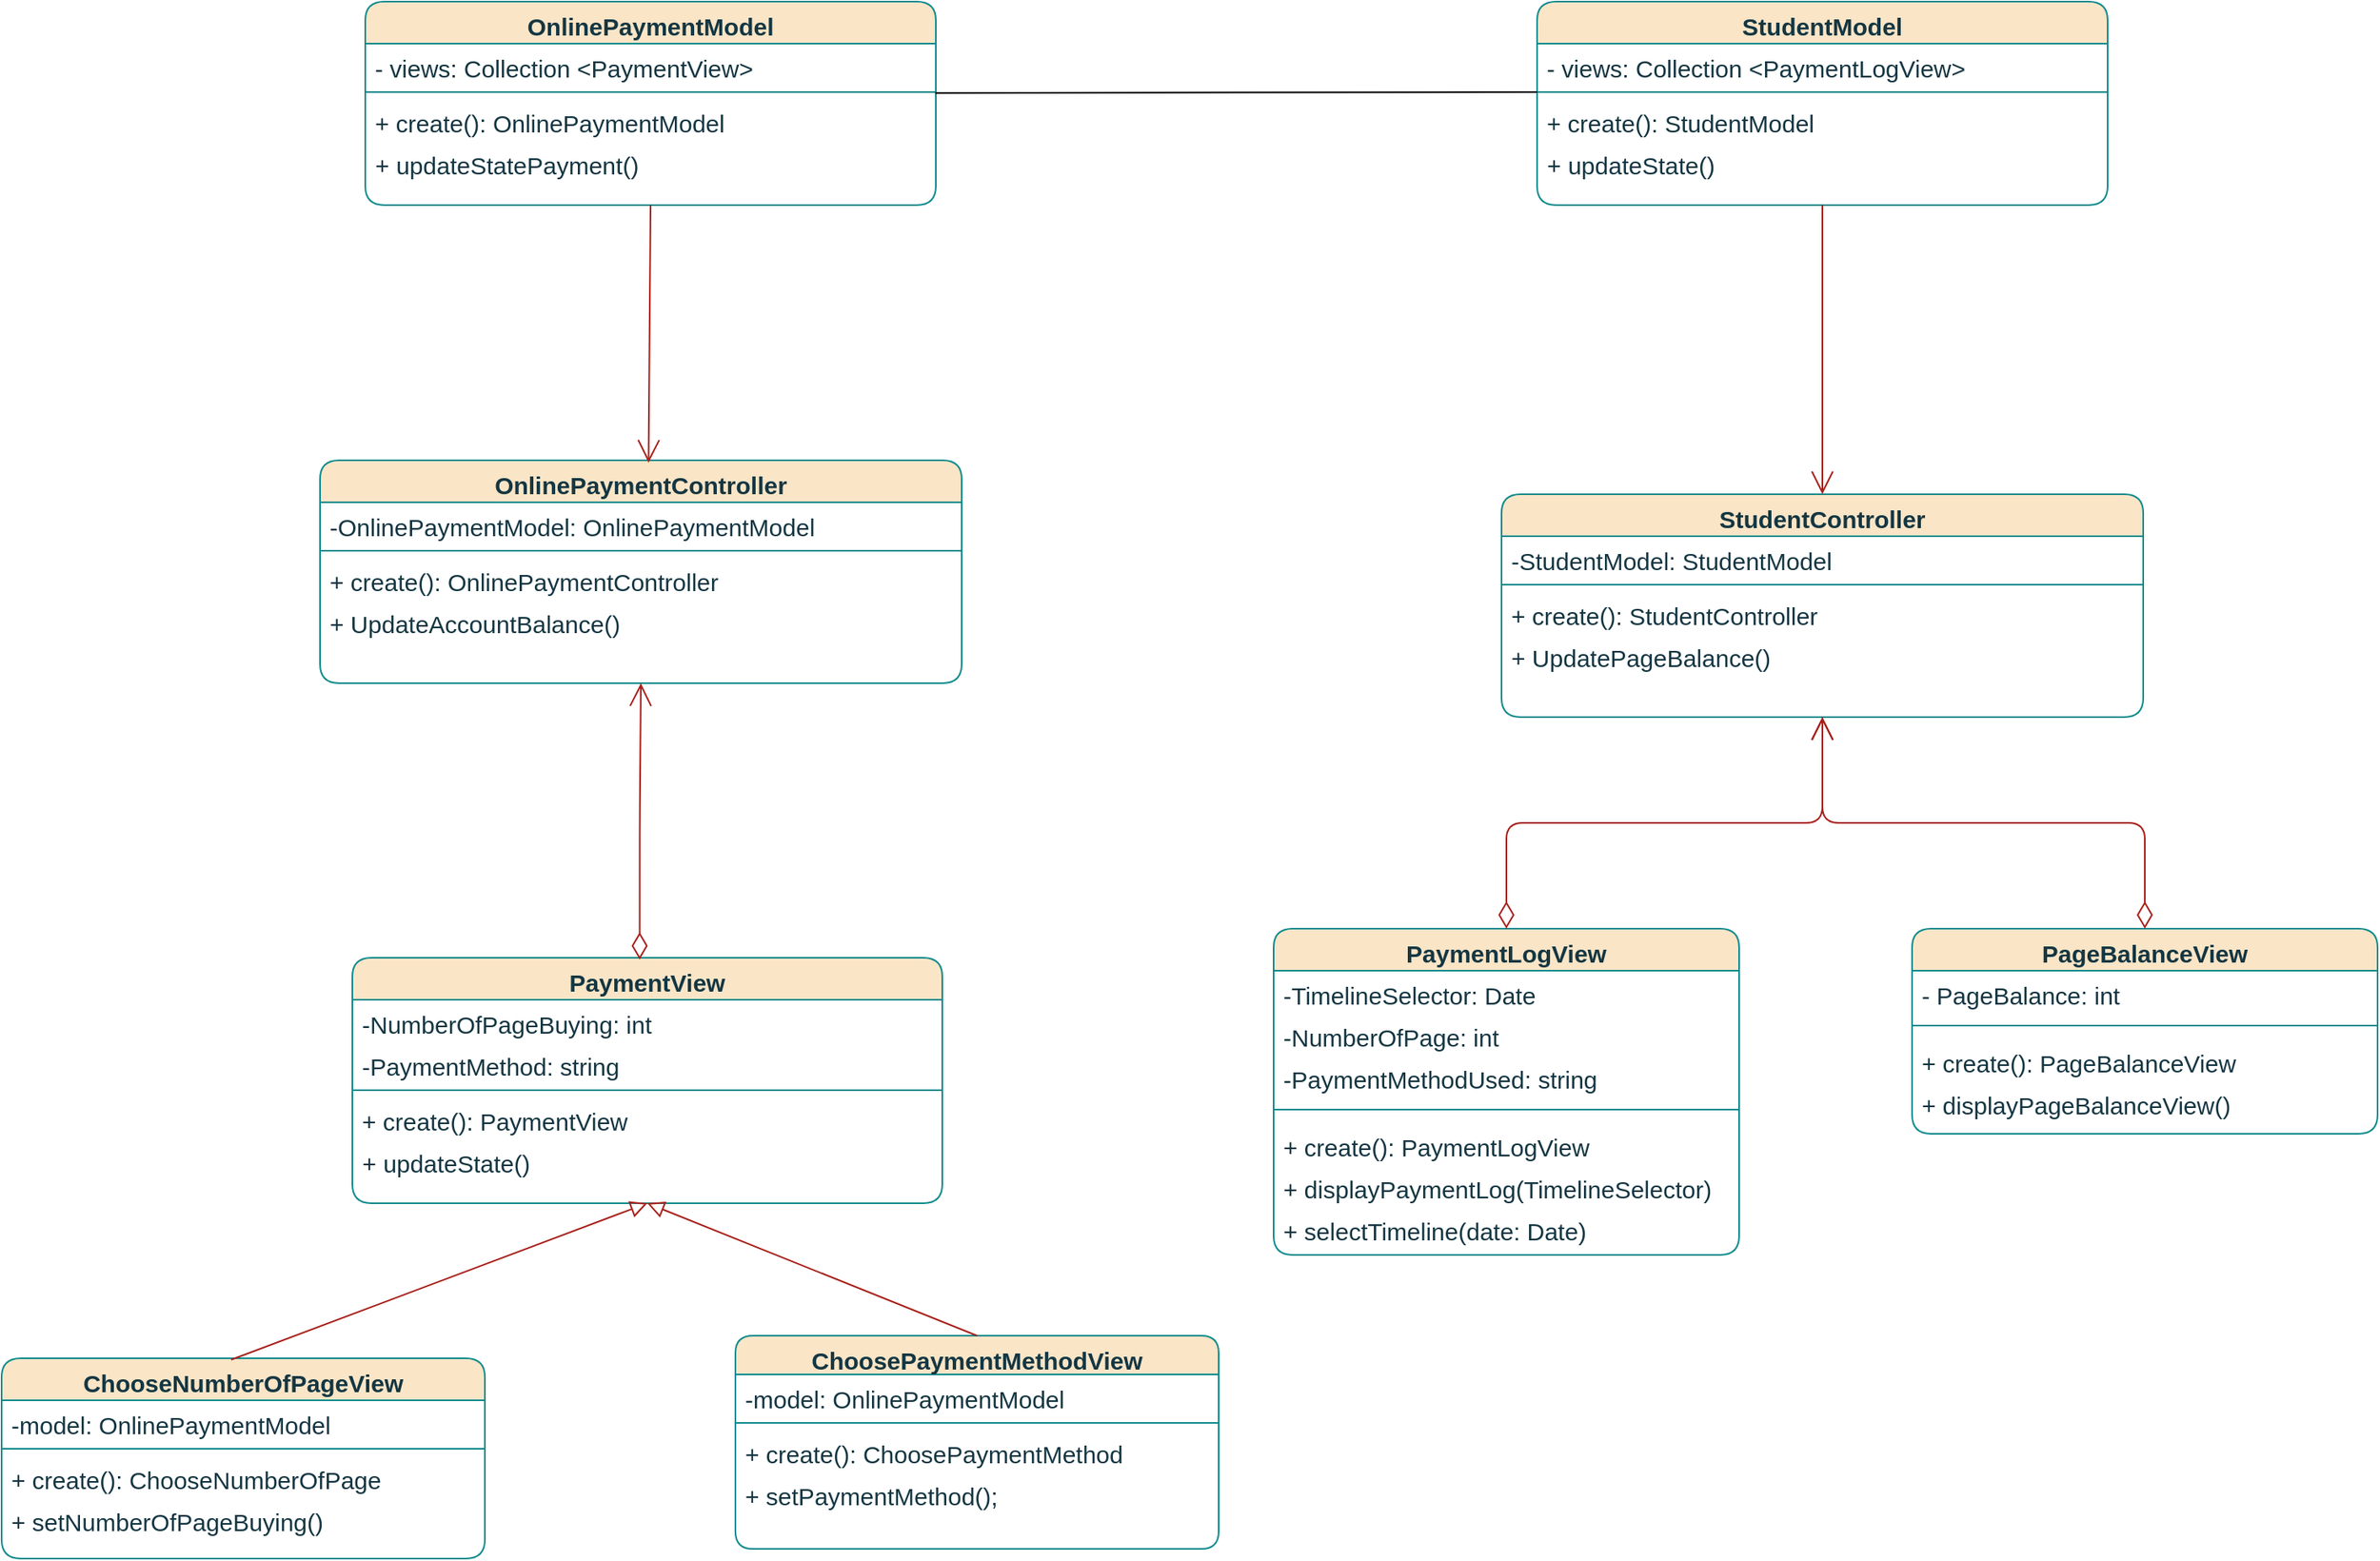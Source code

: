 <mxfile version="22.0.6" type="google">
  <diagram name="Trang-1" id="YRkLIzftzI1pAnJqtMgi">
    <mxGraphModel grid="0" page="1" gridSize="10" guides="1" tooltips="1" connect="1" arrows="1" fold="1" pageScale="1" pageWidth="827" pageHeight="1169" math="0" shadow="0">
      <root>
        <mxCell id="0" />
        <mxCell id="1" parent="0" />
        <mxCell id="pIEZG5tYGIGVXU5daji7-1" value="PaymentView" style="swimlane;fontStyle=1;align=center;verticalAlign=top;childLayout=stackLayout;horizontal=1;startSize=26;horizontalStack=0;resizeParent=1;resizeLast=0;collapsible=1;marginBottom=0;rounded=1;shadow=0;strokeWidth=1;fontSize=15;fillColor=#FAE5C7;strokeColor=#0F8B8D;labelBackgroundColor=none;fontColor=#143642;" vertex="1" parent="1">
          <mxGeometry x="-541" y="667" width="365" height="152" as="geometry">
            <mxRectangle x="230" y="140" width="160" height="26" as="alternateBounds" />
          </mxGeometry>
        </mxCell>
        <mxCell id="_G8v43Dm5oDlu6MbrGX2-8" value="-NumberOfPageBuying: int&#xa;" style="text;align=left;verticalAlign=top;spacingLeft=4;spacingRight=4;overflow=hidden;rotatable=0;points=[[0,0.5],[1,0.5]];portConstraint=eastwest;fontSize=15;rounded=1;labelBackgroundColor=none;fontColor=#143642;" vertex="1" parent="pIEZG5tYGIGVXU5daji7-1">
          <mxGeometry y="26" width="365" height="26" as="geometry" />
        </mxCell>
        <mxCell id="_G8v43Dm5oDlu6MbrGX2-7" value="-PaymentMethod: string&#xa;" style="text;align=left;verticalAlign=top;spacingLeft=4;spacingRight=4;overflow=hidden;rotatable=0;points=[[0,0.5],[1,0.5]];portConstraint=eastwest;fontSize=15;rounded=1;labelBackgroundColor=none;fontColor=#143642;" vertex="1" parent="pIEZG5tYGIGVXU5daji7-1">
          <mxGeometry y="52" width="365" height="26" as="geometry" />
        </mxCell>
        <mxCell id="pIEZG5tYGIGVXU5daji7-5" value="" style="line;html=1;strokeWidth=1;align=left;verticalAlign=middle;spacingTop=-1;spacingLeft=3;spacingRight=3;rotatable=0;labelPosition=right;points=[];portConstraint=eastwest;fontSize=15;rounded=1;labelBackgroundColor=none;fillColor=#FAE5C7;strokeColor=#0F8B8D;fontColor=#143642;" vertex="1" parent="pIEZG5tYGIGVXU5daji7-1">
          <mxGeometry y="78" width="365" height="8" as="geometry" />
        </mxCell>
        <mxCell id="pIEZG5tYGIGVXU5daji7-63" value="+ create(): PaymentView" style="text;align=left;verticalAlign=top;spacingLeft=4;spacingRight=4;overflow=hidden;rotatable=0;points=[[0,0.5],[1,0.5]];portConstraint=eastwest;fontSize=15;rounded=1;labelBackgroundColor=none;fontColor=#143642;" vertex="1" parent="pIEZG5tYGIGVXU5daji7-1">
          <mxGeometry y="86" width="365" height="26" as="geometry" />
        </mxCell>
        <mxCell id="pIEZG5tYGIGVXU5daji7-64" value="&amp;nbsp;+ updateState()" style="text;whiteSpace=wrap;html=1;fontSize=15;rounded=1;labelBackgroundColor=none;fontColor=#143642;" vertex="1" parent="pIEZG5tYGIGVXU5daji7-1">
          <mxGeometry y="112" width="365" height="40" as="geometry" />
        </mxCell>
        <mxCell id="pIEZG5tYGIGVXU5daji7-18" value="StudentController" style="swimlane;fontStyle=1;align=center;verticalAlign=top;childLayout=stackLayout;horizontal=1;startSize=26;horizontalStack=0;resizeParent=1;resizeLast=0;collapsible=1;marginBottom=0;rounded=1;shadow=0;strokeWidth=1;fontSize=15;fillColor=#FAE5C7;strokeColor=#0F8B8D;labelBackgroundColor=none;fontColor=#143642;" vertex="1" parent="1">
          <mxGeometry x="170" y="380" width="397" height="138" as="geometry">
            <mxRectangle x="550" y="140" width="160" height="26" as="alternateBounds" />
          </mxGeometry>
        </mxCell>
        <mxCell id="pIEZG5tYGIGVXU5daji7-26" value="-StudentModel: StudentModel" style="text;align=left;verticalAlign=top;spacingLeft=4;spacingRight=4;overflow=hidden;rotatable=0;points=[[0,0.5],[1,0.5]];portConstraint=eastwest;fontSize=15;rounded=1;labelBackgroundColor=none;fontColor=#143642;" vertex="1" parent="pIEZG5tYGIGVXU5daji7-18">
          <mxGeometry y="26" width="397" height="26" as="geometry" />
        </mxCell>
        <mxCell id="pIEZG5tYGIGVXU5daji7-24" value="" style="line;html=1;strokeWidth=1;align=left;verticalAlign=middle;spacingTop=-1;spacingLeft=3;spacingRight=3;rotatable=0;labelPosition=right;points=[];portConstraint=eastwest;fontSize=15;rounded=1;labelBackgroundColor=none;fillColor=#FAE5C7;strokeColor=#0F8B8D;fontColor=#143642;" vertex="1" parent="pIEZG5tYGIGVXU5daji7-18">
          <mxGeometry y="52" width="397" height="8" as="geometry" />
        </mxCell>
        <mxCell id="LiXcRCuIeamaUfIKems3-37" value="+ create(): StudentController" style="text;align=left;verticalAlign=top;spacingLeft=4;spacingRight=4;overflow=hidden;rotatable=0;points=[[0,0.5],[1,0.5]];portConstraint=eastwest;fontSize=15;rounded=1;labelBackgroundColor=none;fontColor=#143642;" vertex="1" parent="pIEZG5tYGIGVXU5daji7-18">
          <mxGeometry y="60" width="397" height="26" as="geometry" />
        </mxCell>
        <mxCell id="LiXcRCuIeamaUfIKems3-34" value="+ UpdatePageBalance()" style="text;align=left;verticalAlign=top;spacingLeft=4;spacingRight=4;overflow=hidden;rotatable=0;points=[[0,0.5],[1,0.5]];portConstraint=eastwest;fontSize=15;rounded=1;labelBackgroundColor=none;fontColor=#143642;" vertex="1" parent="pIEZG5tYGIGVXU5daji7-18">
          <mxGeometry y="86" width="397" height="26" as="geometry" />
        </mxCell>
        <mxCell id="pIEZG5tYGIGVXU5daji7-37" value="PaymentLogView" style="swimlane;fontStyle=1;align=center;verticalAlign=top;childLayout=stackLayout;horizontal=1;startSize=26;horizontalStack=0;resizeParent=1;resizeLast=0;collapsible=1;marginBottom=0;rounded=1;shadow=0;strokeWidth=1;fontSize=15;fillColor=#FAE5C7;strokeColor=#0F8B8D;labelBackgroundColor=none;fontColor=#143642;" vertex="1" parent="1">
          <mxGeometry x="29" y="649" width="288" height="202" as="geometry">
            <mxRectangle x="230" y="140" width="160" height="26" as="alternateBounds" />
          </mxGeometry>
        </mxCell>
        <mxCell id="_G8v43Dm5oDlu6MbrGX2-2" value="-TimelineSelector: Date&#xa;" style="text;align=left;verticalAlign=top;spacingLeft=4;spacingRight=4;overflow=hidden;rotatable=0;points=[[0,0.5],[1,0.5]];portConstraint=eastwest;fontSize=15;rounded=1;labelBackgroundColor=none;fontColor=#143642;" vertex="1" parent="pIEZG5tYGIGVXU5daji7-37">
          <mxGeometry y="26" width="288" height="26" as="geometry" />
        </mxCell>
        <mxCell id="_G8v43Dm5oDlu6MbrGX2-4" value="-NumberOfPage: int" style="text;align=left;verticalAlign=top;spacingLeft=4;spacingRight=4;overflow=hidden;rotatable=0;points=[[0,0.5],[1,0.5]];portConstraint=eastwest;fontSize=15;rounded=1;labelBackgroundColor=none;fontColor=#143642;" vertex="1" parent="pIEZG5tYGIGVXU5daji7-37">
          <mxGeometry y="52" width="288" height="26" as="geometry" />
        </mxCell>
        <mxCell id="_G8v43Dm5oDlu6MbrGX2-5" value="-PaymentMethodUsed: string" style="text;align=left;verticalAlign=top;spacingLeft=4;spacingRight=4;overflow=hidden;rotatable=0;points=[[0,0.5],[1,0.5]];portConstraint=eastwest;fontSize=15;rounded=1;labelBackgroundColor=none;fontColor=#143642;" vertex="1" parent="pIEZG5tYGIGVXU5daji7-37">
          <mxGeometry y="78" width="288" height="26" as="geometry" />
        </mxCell>
        <mxCell id="pIEZG5tYGIGVXU5daji7-41" value="" style="line;html=1;strokeWidth=1;align=left;verticalAlign=middle;spacingTop=-1;spacingLeft=3;spacingRight=3;rotatable=0;labelPosition=right;points=[];portConstraint=eastwest;fontSize=15;rounded=1;labelBackgroundColor=none;fillColor=#FAE5C7;strokeColor=#0F8B8D;fontColor=#143642;" vertex="1" parent="pIEZG5tYGIGVXU5daji7-37">
          <mxGeometry y="104" width="288" height="16" as="geometry" />
        </mxCell>
        <mxCell id="pIEZG5tYGIGVXU5daji7-42" value="+ create(): PaymentLogView" style="text;align=left;verticalAlign=top;spacingLeft=4;spacingRight=4;overflow=hidden;rotatable=0;points=[[0,0.5],[1,0.5]];portConstraint=eastwest;fontSize=15;rounded=1;labelBackgroundColor=none;fontColor=#143642;" vertex="1" parent="pIEZG5tYGIGVXU5daji7-37">
          <mxGeometry y="120" width="288" height="26" as="geometry" />
        </mxCell>
        <mxCell id="pIEZG5tYGIGVXU5daji7-61" value="+ displayPaymentLog(TimelineSelector)" style="text;align=left;verticalAlign=top;spacingLeft=4;spacingRight=4;overflow=hidden;rotatable=0;points=[[0,0.5],[1,0.5]];portConstraint=eastwest;fontSize=15;rounded=1;labelBackgroundColor=none;fontColor=#143642;" vertex="1" parent="pIEZG5tYGIGVXU5daji7-37">
          <mxGeometry y="146" width="288" height="26" as="geometry" />
        </mxCell>
        <mxCell id="_G8v43Dm5oDlu6MbrGX2-3" value="+ selectTimeline(date: Date)" style="text;align=left;verticalAlign=top;spacingLeft=4;spacingRight=4;overflow=hidden;rotatable=0;points=[[0,0.5],[1,0.5]];portConstraint=eastwest;fontSize=15;rounded=1;labelBackgroundColor=none;fontColor=#143642;" vertex="1" parent="pIEZG5tYGIGVXU5daji7-37">
          <mxGeometry y="172" width="288" height="26" as="geometry" />
        </mxCell>
        <mxCell id="pIEZG5tYGIGVXU5daji7-51" value="StudentModel" style="swimlane;fontStyle=1;align=center;verticalAlign=top;childLayout=stackLayout;horizontal=1;startSize=26;horizontalStack=0;resizeParent=1;resizeLast=0;collapsible=1;marginBottom=0;rounded=1;shadow=0;strokeWidth=1;fontSize=15;fillColor=#FAE5C7;strokeColor=#0F8B8D;labelBackgroundColor=none;fontColor=#143642;" vertex="1" parent="1">
          <mxGeometry x="192" y="75" width="353" height="126" as="geometry">
            <mxRectangle x="550" y="140" width="160" height="26" as="alternateBounds" />
          </mxGeometry>
        </mxCell>
        <mxCell id="pIEZG5tYGIGVXU5daji7-52" value="- views: Collection &lt;PaymentLogView&gt;" style="text;align=left;verticalAlign=top;spacingLeft=4;spacingRight=4;overflow=hidden;rotatable=0;points=[[0,0.5],[1,0.5]];portConstraint=eastwest;fontSize=15;rounded=1;labelBackgroundColor=none;fontColor=#143642;" vertex="1" parent="pIEZG5tYGIGVXU5daji7-51">
          <mxGeometry y="26" width="353" height="26" as="geometry" />
        </mxCell>
        <mxCell id="pIEZG5tYGIGVXU5daji7-57" value="" style="line;html=1;strokeWidth=1;align=left;verticalAlign=middle;spacingTop=-1;spacingLeft=3;spacingRight=3;rotatable=0;labelPosition=right;points=[];portConstraint=eastwest;fontSize=15;rounded=1;labelBackgroundColor=none;fillColor=#FAE5C7;strokeColor=#0F8B8D;fontColor=#143642;" vertex="1" parent="pIEZG5tYGIGVXU5daji7-51">
          <mxGeometry y="52" width="353" height="8" as="geometry" />
        </mxCell>
        <mxCell id="LiXcRCuIeamaUfIKems3-35" value="+ create(): StudentModel" style="text;align=left;verticalAlign=top;spacingLeft=4;spacingRight=4;overflow=hidden;rotatable=0;points=[[0,0.5],[1,0.5]];portConstraint=eastwest;fontSize=15;rounded=1;labelBackgroundColor=none;fontColor=#143642;" vertex="1" parent="pIEZG5tYGIGVXU5daji7-51">
          <mxGeometry y="60" width="353" height="26" as="geometry" />
        </mxCell>
        <mxCell id="LiXcRCuIeamaUfIKems3-39" value="&amp;nbsp;+ updateState()" style="text;whiteSpace=wrap;html=1;fontSize=15;rounded=1;labelBackgroundColor=none;fontColor=#143642;" vertex="1" parent="pIEZG5tYGIGVXU5daji7-51">
          <mxGeometry y="86" width="353" height="40" as="geometry" />
        </mxCell>
        <mxCell id="jclBXgz7OfQDEiD9qKx5-1" value="OnlinePaymentController" style="swimlane;fontStyle=1;align=center;verticalAlign=top;childLayout=stackLayout;horizontal=1;startSize=26;horizontalStack=0;resizeParent=1;resizeLast=0;collapsible=1;marginBottom=0;rounded=1;shadow=0;strokeWidth=1;fontSize=15;fillColor=#FAE5C7;strokeColor=#0F8B8D;labelBackgroundColor=none;fontColor=#143642;" vertex="1" parent="1">
          <mxGeometry x="-561" y="359" width="397" height="138" as="geometry">
            <mxRectangle x="550" y="140" width="160" height="26" as="alternateBounds" />
          </mxGeometry>
        </mxCell>
        <mxCell id="jclBXgz7OfQDEiD9qKx5-2" value="-OnlinePaymentModel: OnlinePaymentModel&#xa;" style="text;align=left;verticalAlign=top;spacingLeft=4;spacingRight=4;overflow=hidden;rotatable=0;points=[[0,0.5],[1,0.5]];portConstraint=eastwest;fontSize=15;rounded=1;labelBackgroundColor=none;fontColor=#143642;" vertex="1" parent="jclBXgz7OfQDEiD9qKx5-1">
          <mxGeometry y="26" width="397" height="26" as="geometry" />
        </mxCell>
        <mxCell id="jclBXgz7OfQDEiD9qKx5-3" value="" style="line;html=1;strokeWidth=1;align=left;verticalAlign=middle;spacingTop=-1;spacingLeft=3;spacingRight=3;rotatable=0;labelPosition=right;points=[];portConstraint=eastwest;fontSize=15;rounded=1;labelBackgroundColor=none;fillColor=#FAE5C7;strokeColor=#0F8B8D;fontColor=#143642;" vertex="1" parent="jclBXgz7OfQDEiD9qKx5-1">
          <mxGeometry y="52" width="397" height="8" as="geometry" />
        </mxCell>
        <mxCell id="jclBXgz7OfQDEiD9qKx5-4" value="+ create(): OnlinePaymentController" style="text;align=left;verticalAlign=top;spacingLeft=4;spacingRight=4;overflow=hidden;rotatable=0;points=[[0,0.5],[1,0.5]];portConstraint=eastwest;fontSize=15;rounded=1;labelBackgroundColor=none;fontColor=#143642;" vertex="1" parent="jclBXgz7OfQDEiD9qKx5-1">
          <mxGeometry y="60" width="397" height="26" as="geometry" />
        </mxCell>
        <mxCell id="jclBXgz7OfQDEiD9qKx5-5" value="+ UpdateAccountBalance()" style="text;align=left;verticalAlign=top;spacingLeft=4;spacingRight=4;overflow=hidden;rotatable=0;points=[[0,0.5],[1,0.5]];portConstraint=eastwest;fontSize=15;rounded=1;labelBackgroundColor=none;fontColor=#143642;" vertex="1" parent="jclBXgz7OfQDEiD9qKx5-1">
          <mxGeometry y="86" width="397" height="26" as="geometry" />
        </mxCell>
        <mxCell id="jclBXgz7OfQDEiD9qKx5-6" value="OnlinePaymentModel" style="swimlane;fontStyle=1;align=center;verticalAlign=top;childLayout=stackLayout;horizontal=1;startSize=26;horizontalStack=0;resizeParent=1;resizeLast=0;collapsible=1;marginBottom=0;rounded=1;shadow=0;strokeWidth=1;fontSize=15;fillColor=#FAE5C7;strokeColor=#0F8B8D;labelBackgroundColor=none;fontColor=#143642;" vertex="1" parent="1">
          <mxGeometry x="-533" y="75" width="353" height="126" as="geometry">
            <mxRectangle x="550" y="140" width="160" height="26" as="alternateBounds" />
          </mxGeometry>
        </mxCell>
        <mxCell id="jclBXgz7OfQDEiD9qKx5-7" value="- views: Collection &lt;PaymentView&gt;" style="text;align=left;verticalAlign=top;spacingLeft=4;spacingRight=4;overflow=hidden;rotatable=0;points=[[0,0.5],[1,0.5]];portConstraint=eastwest;fontSize=15;rounded=1;labelBackgroundColor=none;fontColor=#143642;" vertex="1" parent="jclBXgz7OfQDEiD9qKx5-6">
          <mxGeometry y="26" width="353" height="26" as="geometry" />
        </mxCell>
        <mxCell id="jclBXgz7OfQDEiD9qKx5-8" value="" style="line;html=1;strokeWidth=1;align=left;verticalAlign=middle;spacingTop=-1;spacingLeft=3;spacingRight=3;rotatable=0;labelPosition=right;points=[];portConstraint=eastwest;fontSize=15;rounded=1;labelBackgroundColor=none;fillColor=#FAE5C7;strokeColor=#0F8B8D;fontColor=#143642;" vertex="1" parent="jclBXgz7OfQDEiD9qKx5-6">
          <mxGeometry y="52" width="353" height="8" as="geometry" />
        </mxCell>
        <mxCell id="jclBXgz7OfQDEiD9qKx5-9" value="+ create(): OnlinePaymentModel" style="text;align=left;verticalAlign=top;spacingLeft=4;spacingRight=4;overflow=hidden;rotatable=0;points=[[0,0.5],[1,0.5]];portConstraint=eastwest;fontSize=15;rounded=1;labelBackgroundColor=none;fontColor=#143642;" vertex="1" parent="jclBXgz7OfQDEiD9qKx5-6">
          <mxGeometry y="60" width="353" height="26" as="geometry" />
        </mxCell>
        <mxCell id="jclBXgz7OfQDEiD9qKx5-11" value="&amp;nbsp;+ updateStatePayment()" style="text;whiteSpace=wrap;html=1;fontSize=15;rounded=1;labelBackgroundColor=none;fontColor=#143642;" vertex="1" parent="jclBXgz7OfQDEiD9qKx5-6">
          <mxGeometry y="86" width="353" height="40" as="geometry" />
        </mxCell>
        <mxCell id="jclBXgz7OfQDEiD9qKx5-13" value="ChooseNumberOfPageView" style="swimlane;fontStyle=1;align=center;verticalAlign=top;childLayout=stackLayout;horizontal=1;startSize=26;horizontalStack=0;resizeParent=1;resizeLast=0;collapsible=1;marginBottom=0;rounded=1;shadow=0;strokeWidth=1;fontSize=15;fillColor=#FAE5C7;strokeColor=#0F8B8D;labelBackgroundColor=none;fontColor=#143642;" vertex="1" parent="1">
          <mxGeometry x="-758" y="915" width="299" height="124" as="geometry">
            <mxRectangle x="230" y="140" width="160" height="26" as="alternateBounds" />
          </mxGeometry>
        </mxCell>
        <mxCell id="jclBXgz7OfQDEiD9qKx5-14" value="-model: OnlinePaymentModel" style="text;align=left;verticalAlign=top;spacingLeft=4;spacingRight=4;overflow=hidden;rotatable=0;points=[[0,0.5],[1,0.5]];portConstraint=eastwest;fontSize=15;rounded=1;labelBackgroundColor=none;fontColor=#143642;" vertex="1" parent="jclBXgz7OfQDEiD9qKx5-13">
          <mxGeometry y="26" width="299" height="26" as="geometry" />
        </mxCell>
        <mxCell id="jclBXgz7OfQDEiD9qKx5-15" value="" style="line;html=1;strokeWidth=1;align=left;verticalAlign=middle;spacingTop=-1;spacingLeft=3;spacingRight=3;rotatable=0;labelPosition=right;points=[];portConstraint=eastwest;fontSize=15;rounded=1;labelBackgroundColor=none;fillColor=#FAE5C7;strokeColor=#0F8B8D;fontColor=#143642;" vertex="1" parent="jclBXgz7OfQDEiD9qKx5-13">
          <mxGeometry y="52" width="299" height="8" as="geometry" />
        </mxCell>
        <mxCell id="jclBXgz7OfQDEiD9qKx5-16" value="+ create(): ChooseNumberOfPage" style="text;align=left;verticalAlign=top;spacingLeft=4;spacingRight=4;overflow=hidden;rotatable=0;points=[[0,0.5],[1,0.5]];portConstraint=eastwest;fontSize=15;rounded=1;labelBackgroundColor=none;fontColor=#143642;" vertex="1" parent="jclBXgz7OfQDEiD9qKx5-13">
          <mxGeometry y="60" width="299" height="26" as="geometry" />
        </mxCell>
        <mxCell id="jclBXgz7OfQDEiD9qKx5-17" value="+ setNumberOfPageBuying()" style="text;align=left;verticalAlign=top;spacingLeft=4;spacingRight=4;overflow=hidden;rotatable=0;points=[[0,0.5],[1,0.5]];portConstraint=eastwest;fontSize=15;rounded=1;labelBackgroundColor=none;fontColor=#143642;" vertex="1" parent="jclBXgz7OfQDEiD9qKx5-13">
          <mxGeometry y="86" width="299" height="26" as="geometry" />
        </mxCell>
        <mxCell id="jclBXgz7OfQDEiD9qKx5-19" value="ChoosePaymentMethodView" style="swimlane;fontStyle=1;align=center;verticalAlign=top;childLayout=stackLayout;horizontal=1;startSize=24;horizontalStack=0;resizeParent=1;resizeLast=0;collapsible=1;marginBottom=0;rounded=1;shadow=0;strokeWidth=1;fontSize=15;fillColor=#FAE5C7;strokeColor=#0F8B8D;labelBackgroundColor=none;fontColor=#143642;" vertex="1" parent="1">
          <mxGeometry x="-304" y="901" width="299" height="132" as="geometry">
            <mxRectangle x="230" y="140" width="160" height="26" as="alternateBounds" />
          </mxGeometry>
        </mxCell>
        <mxCell id="jclBXgz7OfQDEiD9qKx5-20" value="-model: OnlinePaymentModel" style="text;align=left;verticalAlign=top;spacingLeft=4;spacingRight=4;overflow=hidden;rotatable=0;points=[[0,0.5],[1,0.5]];portConstraint=eastwest;fontSize=15;rounded=1;labelBackgroundColor=none;fontColor=#143642;" vertex="1" parent="jclBXgz7OfQDEiD9qKx5-19">
          <mxGeometry y="24" width="299" height="26" as="geometry" />
        </mxCell>
        <mxCell id="jclBXgz7OfQDEiD9qKx5-21" value="" style="line;html=1;strokeWidth=1;align=left;verticalAlign=middle;spacingTop=-1;spacingLeft=3;spacingRight=3;rotatable=0;labelPosition=right;points=[];portConstraint=eastwest;fontSize=15;rounded=1;labelBackgroundColor=none;fillColor=#FAE5C7;strokeColor=#0F8B8D;fontColor=#143642;" vertex="1" parent="jclBXgz7OfQDEiD9qKx5-19">
          <mxGeometry y="50" width="299" height="8" as="geometry" />
        </mxCell>
        <mxCell id="jclBXgz7OfQDEiD9qKx5-22" value="+ create(): ChoosePaymentMethod" style="text;align=left;verticalAlign=top;spacingLeft=4;spacingRight=4;overflow=hidden;rotatable=0;points=[[0,0.5],[1,0.5]];portConstraint=eastwest;fontSize=15;rounded=1;labelBackgroundColor=none;fontColor=#143642;" vertex="1" parent="jclBXgz7OfQDEiD9qKx5-19">
          <mxGeometry y="58" width="299" height="26" as="geometry" />
        </mxCell>
        <mxCell id="jclBXgz7OfQDEiD9qKx5-23" value="+ setPaymentMethod();" style="text;align=left;verticalAlign=top;spacingLeft=4;spacingRight=4;overflow=hidden;rotatable=0;points=[[0,0.5],[1,0.5]];portConstraint=eastwest;fontSize=15;rounded=1;labelBackgroundColor=none;fontColor=#143642;" vertex="1" parent="jclBXgz7OfQDEiD9qKx5-19">
          <mxGeometry y="84" width="299" height="26" as="geometry" />
        </mxCell>
        <mxCell id="jclBXgz7OfQDEiD9qKx5-25" value="GeneralizationSet1" style="endArrow=block;html=1;rounded=1;align=center;verticalAlign=bottom;endFill=0;labelBackgroundColor=none;endSize=8;fontColor=default;noLabel=1;exitX=0.475;exitY=0.007;exitDx=0;exitDy=0;exitPerimeter=0;entryX=0.5;entryY=1;entryDx=0;entryDy=0;strokeColor=#A8201A;" edge="1" parent="1" source="jclBXgz7OfQDEiD9qKx5-13" target="pIEZG5tYGIGVXU5daji7-1">
          <mxGeometry relative="1" as="geometry">
            <mxPoint x="-682" y="885" as="sourcePoint" />
            <mxPoint x="-428" y="829" as="targetPoint" />
          </mxGeometry>
        </mxCell>
        <mxCell id="jclBXgz7OfQDEiD9qKx5-26" value="GeneralizationSet1" style="endArrow=block;html=1;rounded=1;align=center;verticalAlign=bottom;endFill=0;labelBackgroundColor=none;endSize=8;fontColor=default;noLabel=1;exitX=0.5;exitY=0;exitDx=0;exitDy=0;entryX=0.5;entryY=1;entryDx=0;entryDy=0;strokeColor=#A8201A;" edge="1" parent="1" source="jclBXgz7OfQDEiD9qKx5-19" target="pIEZG5tYGIGVXU5daji7-1">
          <mxGeometry relative="1" as="geometry">
            <mxPoint x="-460" y="997" as="sourcePoint" />
            <mxPoint x="-363" y="834" as="targetPoint" />
          </mxGeometry>
        </mxCell>
        <mxCell id="_G8v43Dm5oDlu6MbrGX2-11" value="" style="endArrow=open;endFill=1;endSize=12;html=1;rounded=1;entryX=0.5;entryY=0;entryDx=0;entryDy=0;exitX=0.5;exitY=1;exitDx=0;exitDy=0;labelBackgroundColor=none;strokeColor=#A8201A;fontColor=default;" edge="1" parent="1" source="pIEZG5tYGIGVXU5daji7-51" target="pIEZG5tYGIGVXU5daji7-18">
          <mxGeometry width="160" relative="1" as="geometry">
            <mxPoint x="377" y="260" as="sourcePoint" />
            <mxPoint x="-503" y="592" as="targetPoint" />
          </mxGeometry>
        </mxCell>
        <mxCell id="_G8v43Dm5oDlu6MbrGX2-12" value="" style="endArrow=open;html=1;endSize=12;startArrow=diamondThin;startSize=14;startFill=0;edgeStyle=orthogonalEdgeStyle;align=left;verticalAlign=bottom;rounded=1;exitX=0.487;exitY=0.007;exitDx=0;exitDy=0;entryX=0.5;entryY=1;entryDx=0;entryDy=0;exitPerimeter=0;labelBackgroundColor=none;strokeColor=#A8201A;fontColor=default;" edge="1" parent="1" source="pIEZG5tYGIGVXU5daji7-1" target="jclBXgz7OfQDEiD9qKx5-1">
          <mxGeometry x="-1" y="3" relative="1" as="geometry">
            <mxPoint x="-356" y="646" as="sourcePoint" />
            <mxPoint x="-356" y="520" as="targetPoint" />
          </mxGeometry>
        </mxCell>
        <mxCell id="_G8v43Dm5oDlu6MbrGX2-13" value="" style="endArrow=open;endFill=1;endSize=12;html=1;rounded=1;entryX=0.512;entryY=0.011;entryDx=0;entryDy=0;exitX=0.5;exitY=1;exitDx=0;exitDy=0;entryPerimeter=0;labelBackgroundColor=none;strokeColor=#A8201A;fontColor=default;" edge="1" parent="1" source="jclBXgz7OfQDEiD9qKx5-6" target="jclBXgz7OfQDEiD9qKx5-1">
          <mxGeometry width="160" relative="1" as="geometry">
            <mxPoint x="-322" y="245" as="sourcePoint" />
            <mxPoint x="-322" y="373" as="targetPoint" />
          </mxGeometry>
        </mxCell>
        <mxCell id="Ea0lX0jPjlIWY8wpdmaA-4" value="" style="endArrow=none;html=1;rounded=0;entryX=0;entryY=0.5;entryDx=0;entryDy=0;exitX=0.999;exitY=0.677;exitDx=0;exitDy=0;exitPerimeter=0;" edge="1" parent="1">
          <mxGeometry width="50" height="50" relative="1" as="geometry">
            <mxPoint x="-180.353" y="131.602" as="sourcePoint" />
            <mxPoint x="192" y="131" as="targetPoint" />
          </mxGeometry>
        </mxCell>
        <mxCell id="Ea0lX0jPjlIWY8wpdmaA-6" value="PageBalanceView" style="swimlane;fontStyle=1;align=center;verticalAlign=top;childLayout=stackLayout;horizontal=1;startSize=26;horizontalStack=0;resizeParent=1;resizeLast=0;collapsible=1;marginBottom=0;rounded=1;shadow=0;strokeWidth=1;fontSize=15;fillColor=#FAE5C7;strokeColor=#0F8B8D;labelBackgroundColor=none;fontColor=#143642;" vertex="1" parent="1">
          <mxGeometry x="424" y="649" width="288" height="127" as="geometry">
            <mxRectangle x="230" y="140" width="160" height="26" as="alternateBounds" />
          </mxGeometry>
        </mxCell>
        <mxCell id="Ea0lX0jPjlIWY8wpdmaA-14" value="- PageBalance: int" style="text;align=left;verticalAlign=top;spacingLeft=4;spacingRight=4;overflow=hidden;rotatable=0;points=[[0,0.5],[1,0.5]];portConstraint=eastwest;fontSize=15;rounded=1;labelBackgroundColor=none;fontColor=#143642;" vertex="1" parent="Ea0lX0jPjlIWY8wpdmaA-6">
          <mxGeometry y="26" width="288" height="26" as="geometry" />
        </mxCell>
        <mxCell id="Ea0lX0jPjlIWY8wpdmaA-10" value="" style="line;html=1;strokeWidth=1;align=left;verticalAlign=middle;spacingTop=-1;spacingLeft=3;spacingRight=3;rotatable=0;labelPosition=right;points=[];portConstraint=eastwest;fontSize=15;rounded=1;labelBackgroundColor=none;fillColor=#FAE5C7;strokeColor=#0F8B8D;fontColor=#143642;" vertex="1" parent="Ea0lX0jPjlIWY8wpdmaA-6">
          <mxGeometry y="52" width="288" height="16" as="geometry" />
        </mxCell>
        <mxCell id="Ea0lX0jPjlIWY8wpdmaA-11" value="+ create(): PageBalanceView" style="text;align=left;verticalAlign=top;spacingLeft=4;spacingRight=4;overflow=hidden;rotatable=0;points=[[0,0.5],[1,0.5]];portConstraint=eastwest;fontSize=15;rounded=1;labelBackgroundColor=none;fontColor=#143642;" vertex="1" parent="Ea0lX0jPjlIWY8wpdmaA-6">
          <mxGeometry y="68" width="288" height="26" as="geometry" />
        </mxCell>
        <mxCell id="Ea0lX0jPjlIWY8wpdmaA-12" value="+ displayPageBalanceView()" style="text;align=left;verticalAlign=top;spacingLeft=4;spacingRight=4;overflow=hidden;rotatable=0;points=[[0,0.5],[1,0.5]];portConstraint=eastwest;fontSize=15;rounded=1;labelBackgroundColor=none;fontColor=#143642;" vertex="1" parent="Ea0lX0jPjlIWY8wpdmaA-6">
          <mxGeometry y="94" width="288" height="26" as="geometry" />
        </mxCell>
        <mxCell id="Ea0lX0jPjlIWY8wpdmaA-15" value="" style="endArrow=open;html=1;endSize=12;startArrow=diamondThin;startSize=14;startFill=0;edgeStyle=orthogonalEdgeStyle;align=left;verticalAlign=bottom;rounded=1;exitX=0.5;exitY=0;exitDx=0;exitDy=0;entryX=0.5;entryY=1;entryDx=0;entryDy=0;labelBackgroundColor=none;strokeColor=#A8201A;fontColor=default;" edge="1" parent="1" source="pIEZG5tYGIGVXU5daji7-37" target="pIEZG5tYGIGVXU5daji7-18">
          <mxGeometry x="-1" y="3" relative="1" as="geometry">
            <mxPoint x="76" y="703" as="sourcePoint" />
            <mxPoint x="77" y="532" as="targetPoint" />
          </mxGeometry>
        </mxCell>
        <mxCell id="Ea0lX0jPjlIWY8wpdmaA-16" value="" style="endArrow=open;html=1;endSize=12;startArrow=diamondThin;startSize=14;startFill=0;edgeStyle=orthogonalEdgeStyle;align=left;verticalAlign=bottom;rounded=1;exitX=0.5;exitY=0;exitDx=0;exitDy=0;entryX=0.5;entryY=1;entryDx=0;entryDy=0;labelBackgroundColor=none;strokeColor=#A8201A;fontColor=default;" edge="1" parent="1" source="Ea0lX0jPjlIWY8wpdmaA-6" target="pIEZG5tYGIGVXU5daji7-18">
          <mxGeometry x="-1" y="3" relative="1" as="geometry">
            <mxPoint x="335" y="646" as="sourcePoint" />
            <mxPoint x="531" y="515" as="targetPoint" />
          </mxGeometry>
        </mxCell>
      </root>
    </mxGraphModel>
  </diagram>
</mxfile>

